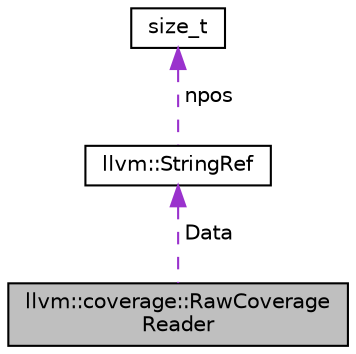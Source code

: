 digraph "llvm::coverage::RawCoverageReader"
{
 // LATEX_PDF_SIZE
  bgcolor="transparent";
  edge [fontname="Helvetica",fontsize="10",labelfontname="Helvetica",labelfontsize="10"];
  node [fontname="Helvetica",fontsize="10",shape="box"];
  Node1 [label="llvm::coverage::RawCoverage\lReader",height=0.2,width=0.4,color="black", fillcolor="grey75", style="filled", fontcolor="black",tooltip="Base class for the raw coverage mapping and filenames data readers."];
  Node2 -> Node1 [dir="back",color="darkorchid3",fontsize="10",style="dashed",label=" Data" ,fontname="Helvetica"];
  Node2 [label="llvm::StringRef",height=0.2,width=0.4,color="black",URL="$classllvm_1_1StringRef.html",tooltip="StringRef - Represent a constant reference to a string, i.e."];
  Node3 -> Node2 [dir="back",color="darkorchid3",fontsize="10",style="dashed",label=" npos" ,fontname="Helvetica"];
  Node3 [label="size_t",height=0.2,width=0.4,color="black",URL="$classsize__t.html",tooltip=" "];
}
